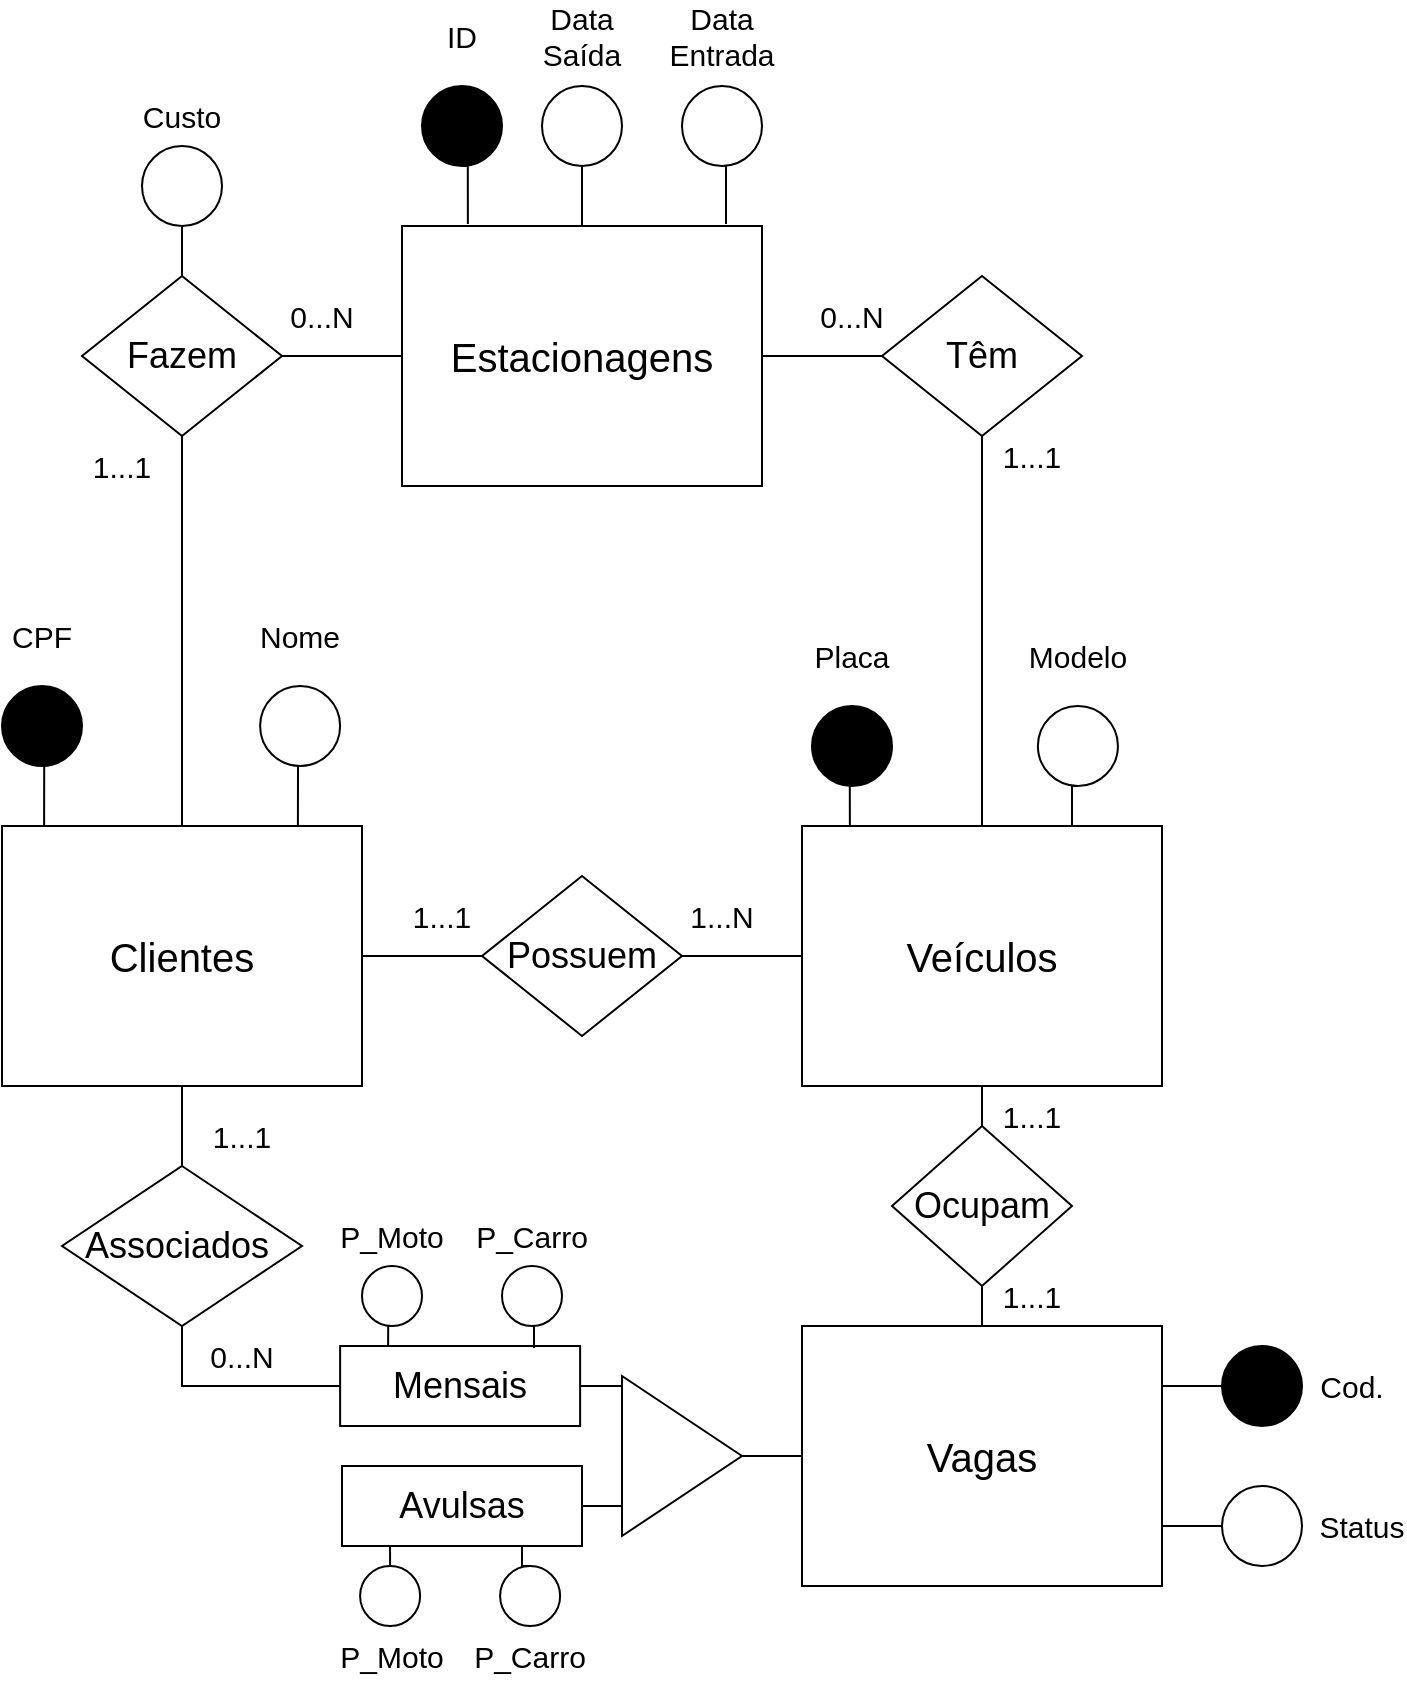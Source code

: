 <mxfile version="17.4.2" type="github">
  <diagram id="YRVVSqQYEw72XIkHhRTq" name="Page-1">
    <mxGraphModel dx="1422" dy="698" grid="1" gridSize="10" guides="1" tooltips="1" connect="1" arrows="1" fold="1" page="1" pageScale="1" pageWidth="850" pageHeight="1100" math="0" shadow="0">
      <root>
        <mxCell id="0" />
        <mxCell id="1" parent="0" />
        <mxCell id="AHtcUxiShF1uRWyKiiDl-38" style="edgeStyle=orthogonalEdgeStyle;rounded=0;orthogonalLoop=1;jettySize=auto;html=1;exitX=0.5;exitY=1;exitDx=0;exitDy=0;entryX=0.5;entryY=0;entryDx=0;entryDy=0;fontSize=18;endArrow=none;endFill=0;" parent="1" source="Md_CM1CN4GEFnyTzax27-2" target="AHtcUxiShF1uRWyKiiDl-37" edge="1">
          <mxGeometry relative="1" as="geometry" />
        </mxCell>
        <mxCell id="Md_CM1CN4GEFnyTzax27-2" value="&lt;font style=&quot;font-size: 20px&quot;&gt;Veículos&lt;/font&gt;" style="rounded=0;whiteSpace=wrap;html=1;" parent="1" vertex="1">
          <mxGeometry x="475" y="460" width="180" height="130" as="geometry" />
        </mxCell>
        <mxCell id="AHtcUxiShF1uRWyKiiDl-42" style="edgeStyle=orthogonalEdgeStyle;rounded=0;orthogonalLoop=1;jettySize=auto;html=1;exitX=0;exitY=0.5;exitDx=0;exitDy=0;entryX=1;entryY=0.5;entryDx=0;entryDy=0;fontSize=18;endArrow=none;endFill=0;" parent="1" source="Md_CM1CN4GEFnyTzax27-3" target="AHtcUxiShF1uRWyKiiDl-41" edge="1">
          <mxGeometry relative="1" as="geometry" />
        </mxCell>
        <mxCell id="Md_CM1CN4GEFnyTzax27-3" value="&lt;font style=&quot;font-size: 20px&quot;&gt;Vagas&lt;/font&gt;" style="rounded=0;whiteSpace=wrap;html=1;" parent="1" vertex="1">
          <mxGeometry x="475" y="710" width="180" height="130" as="geometry" />
        </mxCell>
        <mxCell id="AHtcUxiShF1uRWyKiiDl-29" style="edgeStyle=orthogonalEdgeStyle;rounded=0;orthogonalLoop=1;jettySize=auto;html=1;exitX=1;exitY=0.5;exitDx=0;exitDy=0;entryX=0;entryY=0.5;entryDx=0;entryDy=0;fontSize=18;endArrow=none;endFill=0;" parent="1" source="Md_CM1CN4GEFnyTzax27-4" target="AHtcUxiShF1uRWyKiiDl-28" edge="1">
          <mxGeometry relative="1" as="geometry" />
        </mxCell>
        <mxCell id="AHtcUxiShF1uRWyKiiDl-46" style="edgeStyle=orthogonalEdgeStyle;rounded=0;orthogonalLoop=1;jettySize=auto;html=1;exitX=0.5;exitY=1;exitDx=0;exitDy=0;entryX=0.5;entryY=0;entryDx=0;entryDy=0;fontSize=18;endArrow=none;endFill=0;" parent="1" source="Md_CM1CN4GEFnyTzax27-4" target="AHtcUxiShF1uRWyKiiDl-45" edge="1">
          <mxGeometry relative="1" as="geometry" />
        </mxCell>
        <mxCell id="Md_CM1CN4GEFnyTzax27-4" value="&lt;font style=&quot;font-size: 20px&quot;&gt;Clientes&lt;/font&gt;" style="rounded=0;whiteSpace=wrap;html=1;" parent="1" vertex="1">
          <mxGeometry x="75" y="460" width="180" height="130" as="geometry" />
        </mxCell>
        <mxCell id="AHtcUxiShF1uRWyKiiDl-30" style="edgeStyle=orthogonalEdgeStyle;rounded=0;orthogonalLoop=1;jettySize=auto;html=1;exitX=1;exitY=0.5;exitDx=0;exitDy=0;entryX=0;entryY=0.5;entryDx=0;entryDy=0;fontSize=18;endArrow=none;endFill=0;" parent="1" source="AHtcUxiShF1uRWyKiiDl-28" target="Md_CM1CN4GEFnyTzax27-2" edge="1">
          <mxGeometry relative="1" as="geometry" />
        </mxCell>
        <mxCell id="AHtcUxiShF1uRWyKiiDl-28" value="Possuem" style="rhombus;whiteSpace=wrap;html=1;fontSize=18;" parent="1" vertex="1">
          <mxGeometry x="315" y="485" width="100" height="80" as="geometry" />
        </mxCell>
        <mxCell id="AHtcUxiShF1uRWyKiiDl-39" style="edgeStyle=orthogonalEdgeStyle;rounded=0;orthogonalLoop=1;jettySize=auto;html=1;exitX=0.5;exitY=1;exitDx=0;exitDy=0;entryX=0.5;entryY=0;entryDx=0;entryDy=0;fontSize=18;endArrow=none;endFill=0;" parent="1" source="AHtcUxiShF1uRWyKiiDl-37" target="Md_CM1CN4GEFnyTzax27-3" edge="1">
          <mxGeometry relative="1" as="geometry" />
        </mxCell>
        <mxCell id="AHtcUxiShF1uRWyKiiDl-37" value="Ocupam" style="rhombus;whiteSpace=wrap;html=1;fontSize=18;" parent="1" vertex="1">
          <mxGeometry x="520" y="610" width="90" height="80" as="geometry" />
        </mxCell>
        <mxCell id="AHtcUxiShF1uRWyKiiDl-41" value="" style="triangle;whiteSpace=wrap;html=1;fontSize=18;fillColor=none;" parent="1" vertex="1">
          <mxGeometry x="385" y="735" width="60" height="80" as="geometry" />
        </mxCell>
        <mxCell id="AHtcUxiShF1uRWyKiiDl-48" style="edgeStyle=orthogonalEdgeStyle;rounded=0;orthogonalLoop=1;jettySize=auto;html=1;exitX=1;exitY=0.5;exitDx=0;exitDy=0;entryX=0;entryY=0.075;entryDx=0;entryDy=0;entryPerimeter=0;fontSize=18;endArrow=none;endFill=0;" parent="1" source="AHtcUxiShF1uRWyKiiDl-43" target="AHtcUxiShF1uRWyKiiDl-41" edge="1">
          <mxGeometry relative="1" as="geometry" />
        </mxCell>
        <mxCell id="AHtcUxiShF1uRWyKiiDl-43" value="Mensais" style="rounded=0;whiteSpace=wrap;html=1;fontSize=18;" parent="1" vertex="1">
          <mxGeometry x="244.06" y="720" width="120" height="40" as="geometry" />
        </mxCell>
        <mxCell id="AHtcUxiShF1uRWyKiiDl-56" style="edgeStyle=orthogonalEdgeStyle;rounded=0;orthogonalLoop=1;jettySize=auto;html=1;exitX=1;exitY=0.5;exitDx=0;exitDy=0;entryX=0;entryY=0.75;entryDx=0;entryDy=0;fontSize=18;endArrow=none;endFill=0;" parent="1" source="AHtcUxiShF1uRWyKiiDl-44" target="AHtcUxiShF1uRWyKiiDl-41" edge="1">
          <mxGeometry relative="1" as="geometry" />
        </mxCell>
        <mxCell id="AHtcUxiShF1uRWyKiiDl-44" value="Avulsas" style="rounded=0;whiteSpace=wrap;html=1;fontSize=18;" parent="1" vertex="1">
          <mxGeometry x="245.0" y="780" width="120" height="40" as="geometry" />
        </mxCell>
        <mxCell id="AHtcUxiShF1uRWyKiiDl-47" style="edgeStyle=orthogonalEdgeStyle;rounded=0;orthogonalLoop=1;jettySize=auto;html=1;exitX=0.5;exitY=1;exitDx=0;exitDy=0;entryX=0;entryY=0.5;entryDx=0;entryDy=0;fontSize=18;endArrow=none;endFill=0;" parent="1" source="AHtcUxiShF1uRWyKiiDl-45" target="AHtcUxiShF1uRWyKiiDl-43" edge="1">
          <mxGeometry relative="1" as="geometry" />
        </mxCell>
        <mxCell id="AHtcUxiShF1uRWyKiiDl-45" value="&lt;div&gt;&lt;span&gt;Associados&amp;nbsp;&lt;/span&gt;&lt;/div&gt;" style="rhombus;whiteSpace=wrap;html=1;fontSize=18;align=center;" parent="1" vertex="1">
          <mxGeometry x="105" y="630" width="120" height="80" as="geometry" />
        </mxCell>
        <mxCell id="AHtcUxiShF1uRWyKiiDl-63" style="edgeStyle=orthogonalEdgeStyle;rounded=0;orthogonalLoop=1;jettySize=auto;html=1;exitX=0.5;exitY=1;exitDx=0;exitDy=0;entryX=0.117;entryY=0;entryDx=0;entryDy=0;entryPerimeter=0;fontSize=18;endArrow=none;endFill=0;" parent="1" source="AHtcUxiShF1uRWyKiiDl-60" target="Md_CM1CN4GEFnyTzax27-4" edge="1">
          <mxGeometry relative="1" as="geometry" />
        </mxCell>
        <mxCell id="AHtcUxiShF1uRWyKiiDl-60" value="" style="ellipse;whiteSpace=wrap;html=1;aspect=fixed;fontSize=18;fillColor=#000000;" parent="1" vertex="1">
          <mxGeometry x="75" y="390" width="40" height="40" as="geometry" />
        </mxCell>
        <mxCell id="AHtcUxiShF1uRWyKiiDl-64" value="&lt;font style=&quot;font-size: 15px&quot;&gt;CPF&lt;/font&gt;" style="text;html=1;strokeColor=none;fillColor=none;align=center;verticalAlign=middle;whiteSpace=wrap;rounded=0;fontSize=18;" parent="1" vertex="1">
          <mxGeometry x="80" y="350" width="30" height="30" as="geometry" />
        </mxCell>
        <mxCell id="AHtcUxiShF1uRWyKiiDl-66" style="edgeStyle=orthogonalEdgeStyle;rounded=0;orthogonalLoop=1;jettySize=auto;html=1;exitX=0.5;exitY=1;exitDx=0;exitDy=0;entryX=0.822;entryY=0;entryDx=0;entryDy=0;entryPerimeter=0;fontSize=15;endArrow=none;endFill=0;" parent="1" source="AHtcUxiShF1uRWyKiiDl-65" target="Md_CM1CN4GEFnyTzax27-4" edge="1">
          <mxGeometry relative="1" as="geometry" />
        </mxCell>
        <mxCell id="AHtcUxiShF1uRWyKiiDl-65" value="" style="ellipse;whiteSpace=wrap;html=1;aspect=fixed;fontSize=15;fillColor=#FFFFFF;" parent="1" vertex="1">
          <mxGeometry x="204.06" y="390" width="40" height="40" as="geometry" />
        </mxCell>
        <mxCell id="AHtcUxiShF1uRWyKiiDl-67" value="Nome" style="text;html=1;strokeColor=none;fillColor=none;align=center;verticalAlign=middle;whiteSpace=wrap;rounded=0;fontSize=15;" parent="1" vertex="1">
          <mxGeometry x="194.06" y="350" width="60" height="30" as="geometry" />
        </mxCell>
        <mxCell id="AHtcUxiShF1uRWyKiiDl-71" style="edgeStyle=orthogonalEdgeStyle;rounded=0;orthogonalLoop=1;jettySize=auto;html=1;exitX=0;exitY=0.5;exitDx=0;exitDy=0;entryX=1;entryY=0.75;entryDx=0;entryDy=0;fontSize=15;endArrow=none;endFill=0;" parent="1" source="AHtcUxiShF1uRWyKiiDl-68" target="Md_CM1CN4GEFnyTzax27-3" edge="1">
          <mxGeometry relative="1" as="geometry" />
        </mxCell>
        <mxCell id="AHtcUxiShF1uRWyKiiDl-68" value="" style="ellipse;whiteSpace=wrap;html=1;aspect=fixed;fontSize=15;fillColor=#FFFFFF;" parent="1" vertex="1">
          <mxGeometry x="685" y="790" width="40" height="40" as="geometry" />
        </mxCell>
        <mxCell id="AHtcUxiShF1uRWyKiiDl-69" value="Status" style="text;html=1;strokeColor=none;fillColor=none;align=center;verticalAlign=middle;whiteSpace=wrap;rounded=0;fontSize=15;" parent="1" vertex="1">
          <mxGeometry x="735" y="795" width="40" height="30" as="geometry" />
        </mxCell>
        <mxCell id="AHtcUxiShF1uRWyKiiDl-74" style="edgeStyle=orthogonalEdgeStyle;rounded=0;orthogonalLoop=1;jettySize=auto;html=1;exitX=0;exitY=0.5;exitDx=0;exitDy=0;entryX=1;entryY=0.25;entryDx=0;entryDy=0;fontSize=15;endArrow=none;endFill=0;" parent="1" source="AHtcUxiShF1uRWyKiiDl-72" target="Md_CM1CN4GEFnyTzax27-3" edge="1">
          <mxGeometry relative="1" as="geometry" />
        </mxCell>
        <mxCell id="AHtcUxiShF1uRWyKiiDl-72" value="" style="ellipse;whiteSpace=wrap;html=1;aspect=fixed;fontSize=15;fillColor=#000000;" parent="1" vertex="1">
          <mxGeometry x="685" y="720" width="40" height="40" as="geometry" />
        </mxCell>
        <mxCell id="AHtcUxiShF1uRWyKiiDl-73" value="Cod." style="text;html=1;strokeColor=none;fillColor=none;align=center;verticalAlign=middle;whiteSpace=wrap;rounded=0;fontSize=15;" parent="1" vertex="1">
          <mxGeometry x="735" y="725" width="30" height="30" as="geometry" />
        </mxCell>
        <mxCell id="AHtcUxiShF1uRWyKiiDl-76" value="Data&lt;br&gt;Entrada" style="text;html=1;strokeColor=none;fillColor=none;align=center;verticalAlign=middle;whiteSpace=wrap;rounded=0;fontSize=15;" parent="1" vertex="1">
          <mxGeometry x="425" y="50" width="20" height="30" as="geometry" />
        </mxCell>
        <mxCell id="AHtcUxiShF1uRWyKiiDl-81" value="Data&lt;br&gt;Saída" style="text;html=1;strokeColor=none;fillColor=none;align=center;verticalAlign=middle;whiteSpace=wrap;rounded=0;fontSize=15;" parent="1" vertex="1">
          <mxGeometry x="355" y="50" width="20" height="30" as="geometry" />
        </mxCell>
        <mxCell id="AHtcUxiShF1uRWyKiiDl-99" style="edgeStyle=orthogonalEdgeStyle;rounded=0;orthogonalLoop=1;jettySize=auto;html=1;exitX=0.5;exitY=1;exitDx=0;exitDy=0;entryX=0.133;entryY=0;entryDx=0;entryDy=0;entryPerimeter=0;fontSize=15;endArrow=none;endFill=0;" parent="1" source="AHtcUxiShF1uRWyKiiDl-95" target="Md_CM1CN4GEFnyTzax27-2" edge="1">
          <mxGeometry relative="1" as="geometry" />
        </mxCell>
        <mxCell id="AHtcUxiShF1uRWyKiiDl-95" value="" style="ellipse;whiteSpace=wrap;html=1;aspect=fixed;fontSize=15;fillColor=#000000;" parent="1" vertex="1">
          <mxGeometry x="480" y="400" width="40" height="40" as="geometry" />
        </mxCell>
        <mxCell id="AHtcUxiShF1uRWyKiiDl-96" value="Placa" style="text;html=1;strokeColor=none;fillColor=none;align=center;verticalAlign=middle;whiteSpace=wrap;rounded=0;fontSize=15;" parent="1" vertex="1">
          <mxGeometry x="470" y="360" width="60" height="30" as="geometry" />
        </mxCell>
        <mxCell id="AHtcUxiShF1uRWyKiiDl-102" style="edgeStyle=orthogonalEdgeStyle;rounded=0;orthogonalLoop=1;jettySize=auto;html=1;exitX=0.5;exitY=1;exitDx=0;exitDy=0;entryX=0.75;entryY=0;entryDx=0;entryDy=0;fontSize=15;endArrow=none;endFill=0;" parent="1" source="AHtcUxiShF1uRWyKiiDl-100" target="Md_CM1CN4GEFnyTzax27-2" edge="1">
          <mxGeometry relative="1" as="geometry" />
        </mxCell>
        <mxCell id="AHtcUxiShF1uRWyKiiDl-100" value="" style="ellipse;whiteSpace=wrap;html=1;aspect=fixed;fontSize=15;fillColor=#FFFFFF;" parent="1" vertex="1">
          <mxGeometry x="592.95" y="400" width="40" height="40" as="geometry" />
        </mxCell>
        <mxCell id="AHtcUxiShF1uRWyKiiDl-101" value="Modelo" style="text;html=1;strokeColor=none;fillColor=none;align=center;verticalAlign=middle;whiteSpace=wrap;rounded=0;fontSize=15;" parent="1" vertex="1">
          <mxGeometry x="582.95" y="360" width="60" height="30" as="geometry" />
        </mxCell>
        <mxCell id="AHtcUxiShF1uRWyKiiDl-103" value="1...N" style="text;html=1;strokeColor=none;fillColor=none;align=center;verticalAlign=middle;whiteSpace=wrap;rounded=0;fontSize=15;" parent="1" vertex="1">
          <mxGeometry x="415" y="490" width="40" height="30" as="geometry" />
        </mxCell>
        <mxCell id="AHtcUxiShF1uRWyKiiDl-104" value="1...1" style="text;html=1;strokeColor=none;fillColor=none;align=center;verticalAlign=middle;whiteSpace=wrap;rounded=0;fontSize=15;" parent="1" vertex="1">
          <mxGeometry x="275" y="490" width="40" height="30" as="geometry" />
        </mxCell>
        <mxCell id="AHtcUxiShF1uRWyKiiDl-105" value="1...1" style="text;html=1;strokeColor=none;fillColor=none;align=center;verticalAlign=middle;whiteSpace=wrap;rounded=0;fontSize=15;" parent="1" vertex="1">
          <mxGeometry x="570" y="680" width="40" height="30" as="geometry" />
        </mxCell>
        <mxCell id="AHtcUxiShF1uRWyKiiDl-106" value="1...1" style="text;html=1;strokeColor=none;fillColor=none;align=center;verticalAlign=middle;whiteSpace=wrap;rounded=0;fontSize=15;" parent="1" vertex="1">
          <mxGeometry x="570" y="590" width="40" height="30" as="geometry" />
        </mxCell>
        <mxCell id="AHtcUxiShF1uRWyKiiDl-107" value="0...N" style="text;html=1;strokeColor=none;fillColor=none;align=center;verticalAlign=middle;whiteSpace=wrap;rounded=0;fontSize=15;" parent="1" vertex="1">
          <mxGeometry x="175" y="710" width="40" height="30" as="geometry" />
        </mxCell>
        <mxCell id="AHtcUxiShF1uRWyKiiDl-108" value="1...1" style="text;html=1;strokeColor=none;fillColor=none;align=center;verticalAlign=middle;whiteSpace=wrap;rounded=0;fontSize=15;" parent="1" vertex="1">
          <mxGeometry x="175" y="600" width="40" height="30" as="geometry" />
        </mxCell>
        <mxCell id="UFEbMhIqoO3xCbpcgURV-7" style="edgeStyle=orthogonalEdgeStyle;rounded=0;orthogonalLoop=1;jettySize=auto;html=1;exitX=0.5;exitY=1;exitDx=0;exitDy=0;entryX=0.2;entryY=0;entryDx=0;entryDy=0;entryPerimeter=0;fontSize=15;endArrow=none;endFill=0;" parent="1" source="UFEbMhIqoO3xCbpcgURV-1" target="AHtcUxiShF1uRWyKiiDl-43" edge="1">
          <mxGeometry relative="1" as="geometry" />
        </mxCell>
        <mxCell id="UFEbMhIqoO3xCbpcgURV-1" value="" style="ellipse;whiteSpace=wrap;html=1;aspect=fixed;" parent="1" vertex="1">
          <mxGeometry x="255" y="680" width="30" height="30" as="geometry" />
        </mxCell>
        <mxCell id="UFEbMhIqoO3xCbpcgURV-8" style="edgeStyle=orthogonalEdgeStyle;rounded=0;orthogonalLoop=1;jettySize=auto;html=1;exitX=0.5;exitY=1;exitDx=0;exitDy=0;entryX=0.808;entryY=0.025;entryDx=0;entryDy=0;entryPerimeter=0;fontSize=15;endArrow=none;endFill=0;" parent="1" source="UFEbMhIqoO3xCbpcgURV-2" target="AHtcUxiShF1uRWyKiiDl-43" edge="1">
          <mxGeometry relative="1" as="geometry" />
        </mxCell>
        <mxCell id="UFEbMhIqoO3xCbpcgURV-2" value="" style="ellipse;whiteSpace=wrap;html=1;aspect=fixed;" parent="1" vertex="1">
          <mxGeometry x="325" y="680" width="30" height="30" as="geometry" />
        </mxCell>
        <mxCell id="UFEbMhIqoO3xCbpcgURV-9" style="edgeStyle=orthogonalEdgeStyle;rounded=0;orthogonalLoop=1;jettySize=auto;html=1;exitX=0.5;exitY=0;exitDx=0;exitDy=0;entryX=0.2;entryY=1;entryDx=0;entryDy=0;entryPerimeter=0;fontSize=15;endArrow=none;endFill=0;" parent="1" source="UFEbMhIqoO3xCbpcgURV-3" target="AHtcUxiShF1uRWyKiiDl-44" edge="1">
          <mxGeometry relative="1" as="geometry" />
        </mxCell>
        <mxCell id="UFEbMhIqoO3xCbpcgURV-3" value="" style="ellipse;whiteSpace=wrap;html=1;aspect=fixed;" parent="1" vertex="1">
          <mxGeometry x="254.06" y="830" width="30" height="30" as="geometry" />
        </mxCell>
        <mxCell id="UFEbMhIqoO3xCbpcgURV-10" style="edgeStyle=orthogonalEdgeStyle;rounded=0;orthogonalLoop=1;jettySize=auto;html=1;exitX=0.5;exitY=0;exitDx=0;exitDy=0;entryX=0.75;entryY=1;entryDx=0;entryDy=0;fontSize=15;endArrow=none;endFill=0;" parent="1" source="UFEbMhIqoO3xCbpcgURV-4" target="AHtcUxiShF1uRWyKiiDl-44" edge="1">
          <mxGeometry relative="1" as="geometry" />
        </mxCell>
        <mxCell id="UFEbMhIqoO3xCbpcgURV-4" value="" style="ellipse;whiteSpace=wrap;html=1;aspect=fixed;" parent="1" vertex="1">
          <mxGeometry x="324.06" y="830" width="30" height="30" as="geometry" />
        </mxCell>
        <mxCell id="UFEbMhIqoO3xCbpcgURV-5" value="&lt;font style=&quot;font-size: 15px&quot;&gt;P_Moto&lt;/font&gt;" style="text;html=1;strokeColor=none;fillColor=none;align=center;verticalAlign=middle;whiteSpace=wrap;rounded=0;" parent="1" vertex="1">
          <mxGeometry x="240" y="650" width="60" height="30" as="geometry" />
        </mxCell>
        <mxCell id="UFEbMhIqoO3xCbpcgURV-6" value="&lt;font style=&quot;font-size: 15px&quot;&gt;P_Carro&lt;/font&gt;" style="text;html=1;strokeColor=none;fillColor=none;align=center;verticalAlign=middle;whiteSpace=wrap;rounded=0;" parent="1" vertex="1">
          <mxGeometry x="310" y="650" width="60" height="30" as="geometry" />
        </mxCell>
        <mxCell id="UFEbMhIqoO3xCbpcgURV-11" value="&lt;font style=&quot;font-size: 15px&quot;&gt;P_Moto&lt;/font&gt;" style="text;html=1;strokeColor=none;fillColor=none;align=center;verticalAlign=middle;whiteSpace=wrap;rounded=0;" parent="1" vertex="1">
          <mxGeometry x="240" y="860" width="60" height="30" as="geometry" />
        </mxCell>
        <mxCell id="UFEbMhIqoO3xCbpcgURV-12" value="&lt;font style=&quot;font-size: 15px&quot;&gt;P_Carro&lt;/font&gt;" style="text;html=1;strokeColor=none;fillColor=none;align=center;verticalAlign=middle;whiteSpace=wrap;rounded=0;" parent="1" vertex="1">
          <mxGeometry x="309.06" y="860" width="60" height="30" as="geometry" />
        </mxCell>
        <mxCell id="UFEbMhIqoO3xCbpcgURV-13" value="&lt;font style=&quot;font-size: 20px&quot;&gt;Estacionagens&lt;/font&gt;" style="rounded=0;whiteSpace=wrap;html=1;" parent="1" vertex="1">
          <mxGeometry x="275" y="160" width="180" height="130" as="geometry" />
        </mxCell>
        <mxCell id="UFEbMhIqoO3xCbpcgURV-14" value="&lt;font style=&quot;font-size: 15px&quot;&gt;ID&lt;/font&gt;" style="text;html=1;strokeColor=none;fillColor=none;align=center;verticalAlign=middle;whiteSpace=wrap;rounded=0;fontSize=18;" parent="1" vertex="1">
          <mxGeometry x="290" y="50" width="30" height="30" as="geometry" />
        </mxCell>
        <mxCell id="UFEbMhIqoO3xCbpcgURV-18" style="edgeStyle=orthogonalEdgeStyle;rounded=0;orthogonalLoop=1;jettySize=auto;html=1;exitX=0.5;exitY=1;exitDx=0;exitDy=0;entryX=0.183;entryY=-0.008;entryDx=0;entryDy=0;entryPerimeter=0;fontSize=15;endArrow=none;endFill=0;" parent="1" source="UFEbMhIqoO3xCbpcgURV-15" target="UFEbMhIqoO3xCbpcgURV-13" edge="1">
          <mxGeometry relative="1" as="geometry" />
        </mxCell>
        <mxCell id="UFEbMhIqoO3xCbpcgURV-15" value="" style="ellipse;whiteSpace=wrap;html=1;aspect=fixed;fontSize=18;fillColor=#000000;" parent="1" vertex="1">
          <mxGeometry x="285" y="90" width="40" height="40" as="geometry" />
        </mxCell>
        <mxCell id="UFEbMhIqoO3xCbpcgURV-19" style="edgeStyle=orthogonalEdgeStyle;rounded=0;orthogonalLoop=1;jettySize=auto;html=1;exitX=0.5;exitY=1;exitDx=0;exitDy=0;entryX=0.5;entryY=0;entryDx=0;entryDy=0;fontSize=15;endArrow=none;endFill=0;" parent="1" source="UFEbMhIqoO3xCbpcgURV-16" target="UFEbMhIqoO3xCbpcgURV-13" edge="1">
          <mxGeometry relative="1" as="geometry" />
        </mxCell>
        <mxCell id="UFEbMhIqoO3xCbpcgURV-16" value="" style="ellipse;whiteSpace=wrap;html=1;aspect=fixed;fontSize=15;fillColor=#FFFFFF;" parent="1" vertex="1">
          <mxGeometry x="345" y="90" width="40" height="40" as="geometry" />
        </mxCell>
        <mxCell id="UFEbMhIqoO3xCbpcgURV-20" style="edgeStyle=orthogonalEdgeStyle;rounded=0;orthogonalLoop=1;jettySize=auto;html=1;exitX=0.5;exitY=1;exitDx=0;exitDy=0;entryX=0.9;entryY=-0.008;entryDx=0;entryDy=0;entryPerimeter=0;fontSize=15;endArrow=none;endFill=0;" parent="1" source="UFEbMhIqoO3xCbpcgURV-17" target="UFEbMhIqoO3xCbpcgURV-13" edge="1">
          <mxGeometry relative="1" as="geometry" />
        </mxCell>
        <mxCell id="UFEbMhIqoO3xCbpcgURV-17" value="" style="ellipse;whiteSpace=wrap;html=1;aspect=fixed;fontSize=15;fillColor=#FFFFFF;" parent="1" vertex="1">
          <mxGeometry x="415" y="90" width="40" height="40" as="geometry" />
        </mxCell>
        <mxCell id="UFEbMhIqoO3xCbpcgURV-22" style="edgeStyle=orthogonalEdgeStyle;rounded=0;orthogonalLoop=1;jettySize=auto;html=1;exitX=1;exitY=0.5;exitDx=0;exitDy=0;entryX=0;entryY=0.5;entryDx=0;entryDy=0;fontSize=15;endArrow=none;endFill=0;" parent="1" source="UFEbMhIqoO3xCbpcgURV-21" target="UFEbMhIqoO3xCbpcgURV-13" edge="1">
          <mxGeometry relative="1" as="geometry" />
        </mxCell>
        <mxCell id="UFEbMhIqoO3xCbpcgURV-23" style="edgeStyle=orthogonalEdgeStyle;rounded=0;orthogonalLoop=1;jettySize=auto;html=1;exitX=0.5;exitY=1;exitDx=0;exitDy=0;entryX=0.5;entryY=0;entryDx=0;entryDy=0;fontSize=15;endArrow=none;endFill=0;" parent="1" source="UFEbMhIqoO3xCbpcgURV-21" target="Md_CM1CN4GEFnyTzax27-4" edge="1">
          <mxGeometry relative="1" as="geometry" />
        </mxCell>
        <mxCell id="UFEbMhIqoO3xCbpcgURV-21" value="Fazem" style="rhombus;whiteSpace=wrap;html=1;fontSize=18;" parent="1" vertex="1">
          <mxGeometry x="115" y="185" width="100" height="80" as="geometry" />
        </mxCell>
        <mxCell id="UFEbMhIqoO3xCbpcgURV-25" style="edgeStyle=orthogonalEdgeStyle;rounded=0;orthogonalLoop=1;jettySize=auto;html=1;exitX=0.5;exitY=1;exitDx=0;exitDy=0;entryX=0.5;entryY=0;entryDx=0;entryDy=0;fontSize=15;endArrow=none;endFill=0;" parent="1" source="UFEbMhIqoO3xCbpcgURV-24" target="Md_CM1CN4GEFnyTzax27-2" edge="1">
          <mxGeometry relative="1" as="geometry" />
        </mxCell>
        <mxCell id="UFEbMhIqoO3xCbpcgURV-26" style="edgeStyle=orthogonalEdgeStyle;rounded=0;orthogonalLoop=1;jettySize=auto;html=1;exitX=0;exitY=0.5;exitDx=0;exitDy=0;entryX=1;entryY=0.5;entryDx=0;entryDy=0;fontSize=15;endArrow=none;endFill=0;" parent="1" source="UFEbMhIqoO3xCbpcgURV-24" target="UFEbMhIqoO3xCbpcgURV-13" edge="1">
          <mxGeometry relative="1" as="geometry" />
        </mxCell>
        <mxCell id="UFEbMhIqoO3xCbpcgURV-24" value="Têm" style="rhombus;whiteSpace=wrap;html=1;fontSize=18;" parent="1" vertex="1">
          <mxGeometry x="515" y="185" width="100" height="80" as="geometry" />
        </mxCell>
        <mxCell id="UFEbMhIqoO3xCbpcgURV-27" value="0...N" style="text;html=1;strokeColor=none;fillColor=none;align=center;verticalAlign=middle;whiteSpace=wrap;rounded=0;fontSize=15;" parent="1" vertex="1">
          <mxGeometry x="215" y="190" width="40" height="30" as="geometry" />
        </mxCell>
        <mxCell id="UFEbMhIqoO3xCbpcgURV-28" value="1...1" style="text;html=1;strokeColor=none;fillColor=none;align=center;verticalAlign=middle;whiteSpace=wrap;rounded=0;fontSize=15;" parent="1" vertex="1">
          <mxGeometry x="115" y="265" width="40" height="30" as="geometry" />
        </mxCell>
        <mxCell id="UFEbMhIqoO3xCbpcgURV-29" value="1...1" style="text;html=1;strokeColor=none;fillColor=none;align=center;verticalAlign=middle;whiteSpace=wrap;rounded=0;fontSize=15;" parent="1" vertex="1">
          <mxGeometry x="570" y="260" width="40" height="30" as="geometry" />
        </mxCell>
        <mxCell id="UFEbMhIqoO3xCbpcgURV-30" value="0...N" style="text;html=1;strokeColor=none;fillColor=none;align=center;verticalAlign=middle;whiteSpace=wrap;rounded=0;fontSize=15;" parent="1" vertex="1">
          <mxGeometry x="480" y="190" width="40" height="30" as="geometry" />
        </mxCell>
        <mxCell id="OYEg3xnfuzJsYATlqHf9-1" value="Custo" style="text;html=1;strokeColor=none;fillColor=none;align=center;verticalAlign=middle;whiteSpace=wrap;rounded=0;fontSize=15;" vertex="1" parent="1">
          <mxGeometry x="155" y="90" width="20" height="30" as="geometry" />
        </mxCell>
        <mxCell id="OYEg3xnfuzJsYATlqHf9-3" style="edgeStyle=orthogonalEdgeStyle;rounded=0;orthogonalLoop=1;jettySize=auto;html=1;exitX=0.5;exitY=1;exitDx=0;exitDy=0;entryX=0.5;entryY=0;entryDx=0;entryDy=0;endArrow=none;endFill=0;" edge="1" parent="1" source="OYEg3xnfuzJsYATlqHf9-2" target="UFEbMhIqoO3xCbpcgURV-21">
          <mxGeometry relative="1" as="geometry" />
        </mxCell>
        <mxCell id="OYEg3xnfuzJsYATlqHf9-2" value="" style="ellipse;whiteSpace=wrap;html=1;aspect=fixed;fontSize=15;fillColor=#FFFFFF;" vertex="1" parent="1">
          <mxGeometry x="145" y="120" width="40" height="40" as="geometry" />
        </mxCell>
      </root>
    </mxGraphModel>
  </diagram>
</mxfile>
